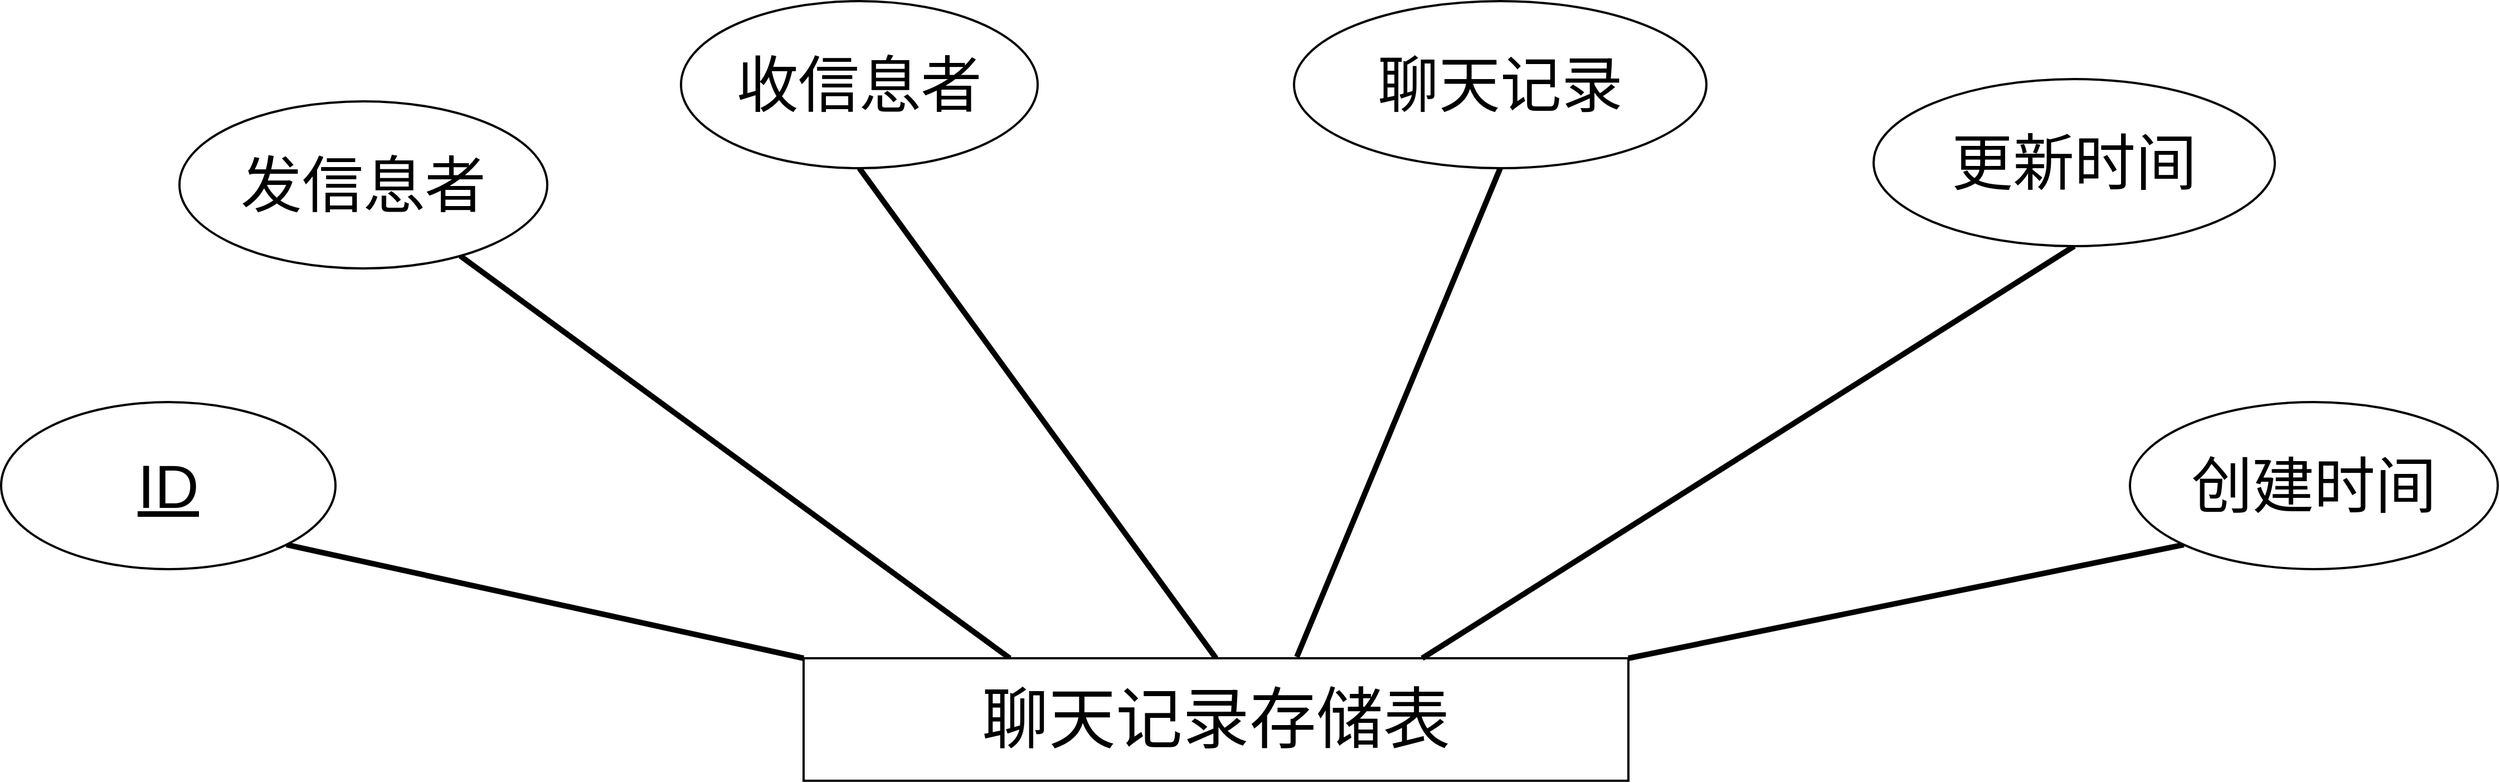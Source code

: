 <mxfile version="24.2.1" type="github">
  <diagram name="第 1 页" id="pYia0tUmUrKNLH5nOQHw">
    <mxGraphModel dx="8696" dy="3104" grid="1" gridSize="10" guides="1" tooltips="1" connect="1" arrows="1" fold="1" page="1" pageScale="1" pageWidth="3000" pageHeight="900" math="0" shadow="0">
      <root>
        <mxCell id="0" />
        <mxCell id="1" parent="0" />
        <mxCell id="wWlMJsLargpAoPt0Z73d-1" style="rounded=0;orthogonalLoop=1;jettySize=auto;html=1;exitX=0;exitY=0;exitDx=0;exitDy=0;entryX=1;entryY=1;entryDx=0;entryDy=0;strokeWidth=5;startArrow=none;startFill=0;endArrow=none;endFill=0;" parent="1" source="wWlMJsLargpAoPt0Z73d-5" target="wWlMJsLargpAoPt0Z73d-6" edge="1">
          <mxGeometry relative="1" as="geometry" />
        </mxCell>
        <mxCell id="wWlMJsLargpAoPt0Z73d-2" style="edgeStyle=none;rounded=0;orthogonalLoop=1;jettySize=auto;html=1;exitX=0.25;exitY=0;exitDx=0;exitDy=0;strokeWidth=5;endArrow=none;endFill=0;" parent="1" source="wWlMJsLargpAoPt0Z73d-5" target="wWlMJsLargpAoPt0Z73d-7" edge="1">
          <mxGeometry relative="1" as="geometry" />
        </mxCell>
        <mxCell id="wWlMJsLargpAoPt0Z73d-3" style="edgeStyle=none;rounded=0;orthogonalLoop=1;jettySize=auto;html=1;exitX=0.5;exitY=0;exitDx=0;exitDy=0;entryX=0.5;entryY=1;entryDx=0;entryDy=0;strokeWidth=5;endArrow=none;endFill=0;" parent="1" source="wWlMJsLargpAoPt0Z73d-5" target="wWlMJsLargpAoPt0Z73d-8" edge="1">
          <mxGeometry relative="1" as="geometry" />
        </mxCell>
        <mxCell id="wWlMJsLargpAoPt0Z73d-4" style="rounded=0;orthogonalLoop=1;jettySize=auto;html=1;entryX=0.5;entryY=1;entryDx=0;entryDy=0;strokeWidth=5;endArrow=none;endFill=0;exitX=0.598;exitY=-0.011;exitDx=0;exitDy=0;exitPerimeter=0;" parent="1" source="wWlMJsLargpAoPt0Z73d-5" target="wWlMJsLargpAoPt0Z73d-9" edge="1">
          <mxGeometry relative="1" as="geometry" />
        </mxCell>
        <mxCell id="wWlMJsLargpAoPt0Z73d-5" value="聊天记录存储表" style="html=1;whiteSpace=wrap;fontSize=60;strokeWidth=2;" parent="1" vertex="1">
          <mxGeometry x="-1860" y="670" width="740" height="110" as="geometry" />
        </mxCell>
        <mxCell id="wWlMJsLargpAoPt0Z73d-6" value="ID" style="ellipse;whiteSpace=wrap;html=1;fontSize=55;strokeWidth=2;fontStyle=4" parent="1" vertex="1">
          <mxGeometry x="-2580" y="440" width="300" height="150" as="geometry" />
        </mxCell>
        <mxCell id="wWlMJsLargpAoPt0Z73d-7" value="发信息者" style="ellipse;whiteSpace=wrap;html=1;fontSize=55;strokeWidth=2;fontStyle=0" parent="1" vertex="1">
          <mxGeometry x="-2420" y="170" width="330" height="150" as="geometry" />
        </mxCell>
        <mxCell id="wWlMJsLargpAoPt0Z73d-8" value="收信息者" style="ellipse;whiteSpace=wrap;html=1;fontSize=55;strokeWidth=2;" parent="1" vertex="1">
          <mxGeometry x="-1970" y="80" width="320" height="150" as="geometry" />
        </mxCell>
        <mxCell id="wWlMJsLargpAoPt0Z73d-9" value="聊天记录" style="ellipse;whiteSpace=wrap;html=1;fontSize=55;strokeWidth=2;" parent="1" vertex="1">
          <mxGeometry x="-1420" y="80" width="370" height="150" as="geometry" />
        </mxCell>
        <mxCell id="wWlMJsLargpAoPt0Z73d-15" style="edgeStyle=none;rounded=0;orthogonalLoop=1;jettySize=auto;html=1;exitX=0.5;exitY=1;exitDx=0;exitDy=0;entryX=0.75;entryY=0;entryDx=0;entryDy=0;strokeWidth=5;endArrow=none;endFill=0;" parent="1" source="wWlMJsLargpAoPt0Z73d-10" target="wWlMJsLargpAoPt0Z73d-5" edge="1">
          <mxGeometry relative="1" as="geometry" />
        </mxCell>
        <mxCell id="wWlMJsLargpAoPt0Z73d-10" value="更新时间" style="ellipse;whiteSpace=wrap;html=1;fontSize=55;strokeWidth=2;" parent="1" vertex="1">
          <mxGeometry x="-900" y="150" width="360" height="150" as="geometry" />
        </mxCell>
        <mxCell id="wWlMJsLargpAoPt0Z73d-16" style="edgeStyle=none;rounded=0;orthogonalLoop=1;jettySize=auto;html=1;exitX=0;exitY=1;exitDx=0;exitDy=0;entryX=1;entryY=0;entryDx=0;entryDy=0;strokeWidth=5;endArrow=none;endFill=0;" parent="1" source="wWlMJsLargpAoPt0Z73d-11" target="wWlMJsLargpAoPt0Z73d-5" edge="1">
          <mxGeometry relative="1" as="geometry" />
        </mxCell>
        <mxCell id="wWlMJsLargpAoPt0Z73d-11" value="创建时间" style="ellipse;whiteSpace=wrap;html=1;fontSize=55;strokeWidth=2;" parent="1" vertex="1">
          <mxGeometry x="-670" y="440" width="330" height="150" as="geometry" />
        </mxCell>
      </root>
    </mxGraphModel>
  </diagram>
</mxfile>
